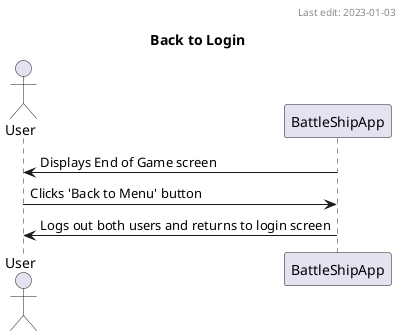 @startuml
'Author: Hayden Carpenter
'Last Edit: 2023-01-03
title Back to Login
header Last edit: 2023-01-03
actor User
participant BattleShipApp as gui
gui->User:Displays End of Game screen
User->gui:Clicks 'Back to Menu' button
gui->User:Logs out both users and returns to login screen